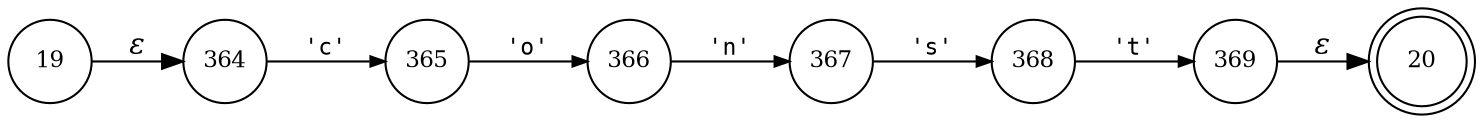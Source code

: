 digraph ATN {
rankdir=LR;
s20[fontsize=11, label="20", shape=doublecircle, fixedsize=true, width=.6];
s368[fontsize=11,label="368", shape=circle, fixedsize=true, width=.55, peripheries=1];
s369[fontsize=11,label="369", shape=circle, fixedsize=true, width=.55, peripheries=1];
s19[fontsize=11,label="19", shape=circle, fixedsize=true, width=.55, peripheries=1];
s364[fontsize=11,label="364", shape=circle, fixedsize=true, width=.55, peripheries=1];
s365[fontsize=11,label="365", shape=circle, fixedsize=true, width=.55, peripheries=1];
s366[fontsize=11,label="366", shape=circle, fixedsize=true, width=.55, peripheries=1];
s367[fontsize=11,label="367", shape=circle, fixedsize=true, width=.55, peripheries=1];
s19 -> s364 [fontname="Times-Italic", label="&epsilon;"];
s364 -> s365 [fontsize=11, fontname="Courier", arrowsize=.7, label = "'c'", arrowhead = normal];
s365 -> s366 [fontsize=11, fontname="Courier", arrowsize=.7, label = "'o'", arrowhead = normal];
s366 -> s367 [fontsize=11, fontname="Courier", arrowsize=.7, label = "'n'", arrowhead = normal];
s367 -> s368 [fontsize=11, fontname="Courier", arrowsize=.7, label = "'s'", arrowhead = normal];
s368 -> s369 [fontsize=11, fontname="Courier", arrowsize=.7, label = "'t'", arrowhead = normal];
s369 -> s20 [fontname="Times-Italic", label="&epsilon;"];
}